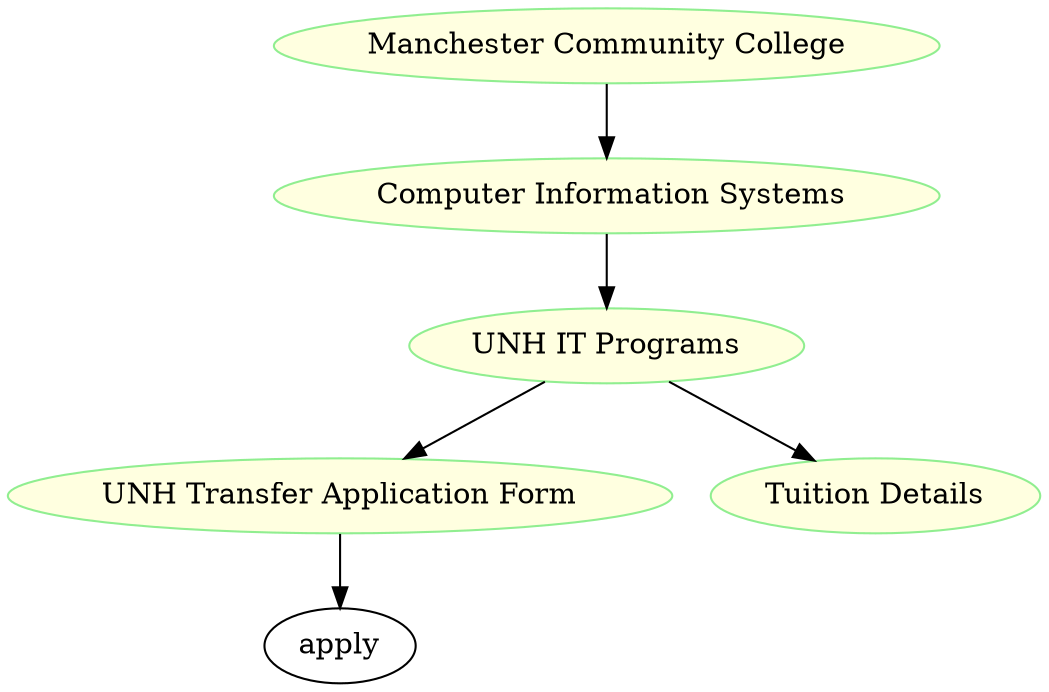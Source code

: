 digraph G { 
    
      
     from_mcc [label="Manchester Community College" URL="/transfer_college?college=mcc" color=lightgreen fillcolor=lightyellow style=filled] 

unh_programs [label="UNH IT Programs" URL="https://manchester.unh.edu/academics/degree-programs/information-technology?utm_source=google&utm_medium=txtad&utm_campaign=msit" color=lightgreen fillcolor=lightyellow style=filled] 
  
mcc_computer_science [label=" Computer Information Systems" URL="https://manchester.unh.edu/sites/default/files/media/mcc_cis_pathways.pdf" color=lightgreen fillcolor=lightyellow style=filled  ] 

from_mcc->mcc_computer_science
mcc_computer_science->unh_programs

unh [label="UNH Transfer Application Form" URL="https://manchester.unh.edu/" color=lightgreen fillcolor=lightyellow style=filled] 
cost_tution[label="Tuition Details" URL = "https://manchester.unh.edu/costs" color=lightgreen fillcolor=lightyellow style=filled ]
unh_programs -> cost_tution
unh_programs -> unh
unh->apply
 
   
} 